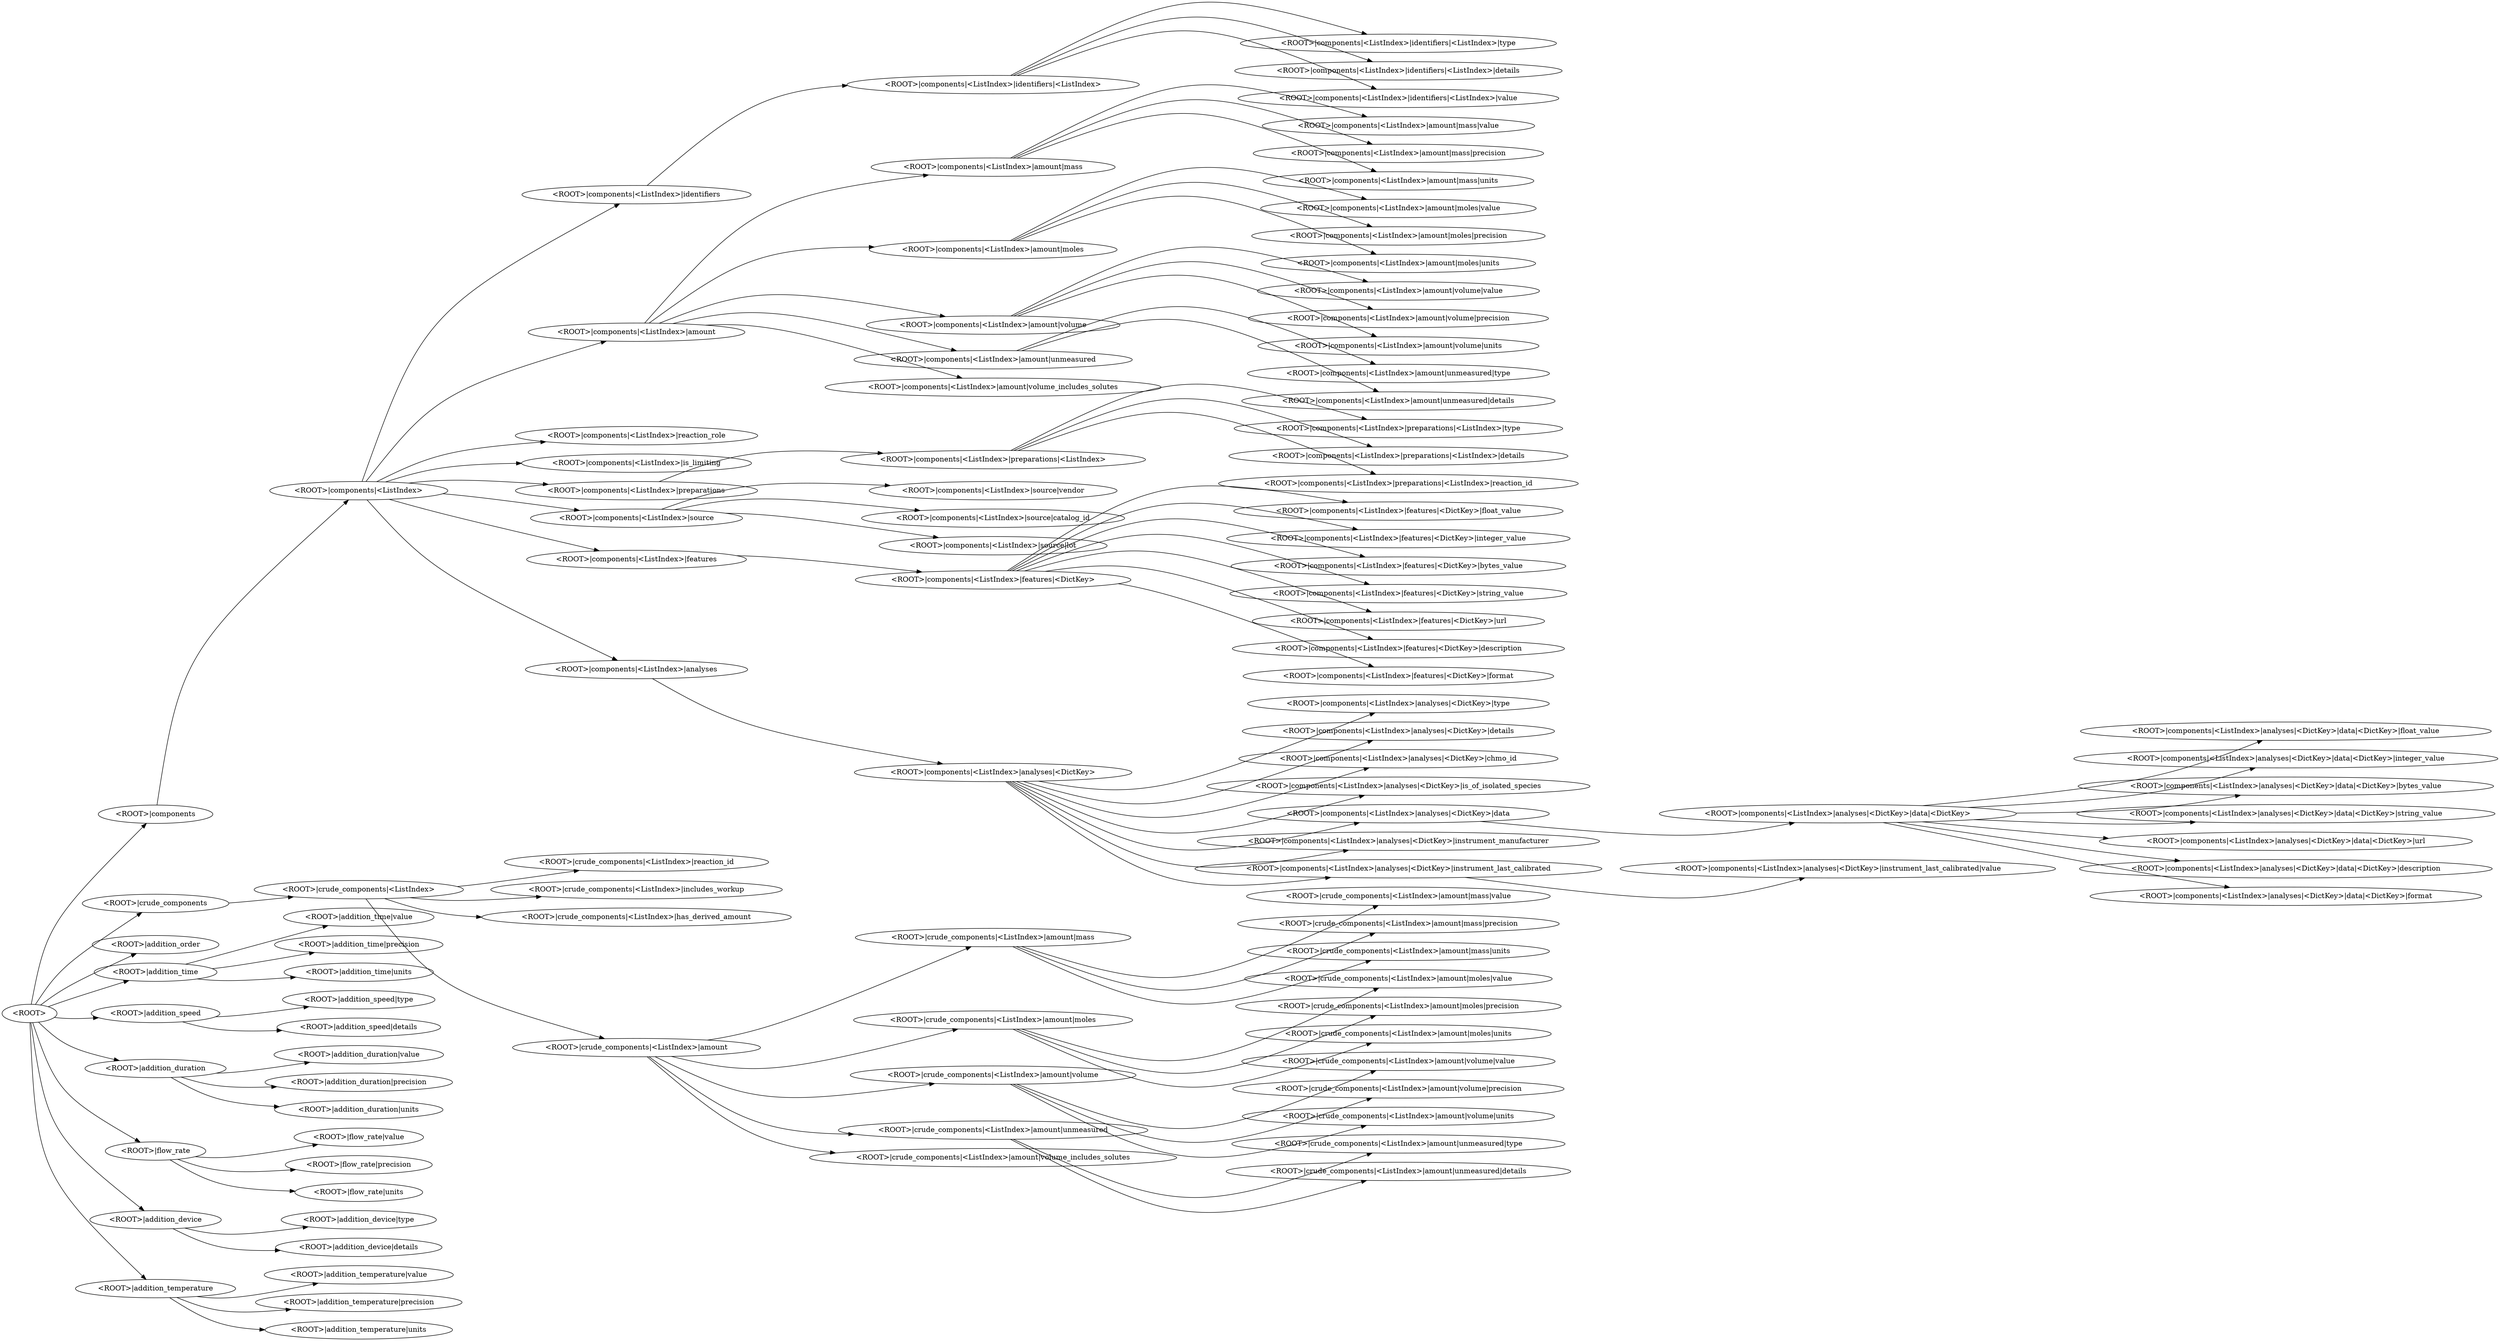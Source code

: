 strict digraph "" {
	graph [rankdir=LR,
		splines=curved
	];
	"<ROOT>"	[mtt_class_string="ord_betterproto.ReactionInput",
		mtt_node_name="<ROOT>",
		mtt_parent=None,
		mtt_relation_to_parent=None,
		mtt_type_hint_string="<class 'ord_betterproto.ReactionInput'>"];
	"<ROOT>|components"	[mtt_class_string="builtins.list",
		mtt_node_name="<ROOT>|components",
		mtt_parent="<ROOT>",
		mtt_relation_to_parent=components,
		mtt_type_hint_string="typing.List[ord_betterproto.Compound]"];
	"<ROOT>" -> "<ROOT>|components";
	"<ROOT>|crude_components"	[mtt_class_string="builtins.list",
		mtt_node_name="<ROOT>|crude_components",
		mtt_parent="<ROOT>",
		mtt_relation_to_parent=crude_components,
		mtt_type_hint_string="typing.List[ord_betterproto.CrudeComponent]"];
	"<ROOT>" -> "<ROOT>|crude_components";
	"<ROOT>|addition_order"	[mtt_class_string="builtins.int",
		mtt_node_name="<ROOT>|addition_order",
		mtt_parent="<ROOT>",
		mtt_relation_to_parent=addition_order,
		mtt_type_hint_string="<class 'int'>"];
	"<ROOT>" -> "<ROOT>|addition_order";
	"<ROOT>|addition_time"	[mtt_class_string="ord_betterproto.Time",
		mtt_node_name="<ROOT>|addition_time",
		mtt_parent="<ROOT>",
		mtt_relation_to_parent=addition_time,
		mtt_type_hint_string="<class 'ord_betterproto.Time'>"];
	"<ROOT>" -> "<ROOT>|addition_time";
	"<ROOT>|addition_speed"	[mtt_class_string="ord_betterproto.ReactionInputAdditionSpeed",
		mtt_node_name="<ROOT>|addition_speed",
		mtt_parent="<ROOT>",
		mtt_relation_to_parent=addition_speed,
		mtt_type_hint_string="<class 'ord_betterproto.ReactionInputAdditionSpeed'>"];
	"<ROOT>" -> "<ROOT>|addition_speed";
	"<ROOT>|addition_duration"	[mtt_class_string="ord_betterproto.Time",
		mtt_node_name="<ROOT>|addition_duration",
		mtt_parent="<ROOT>",
		mtt_relation_to_parent=addition_duration,
		mtt_type_hint_string="<class 'ord_betterproto.Time'>"];
	"<ROOT>" -> "<ROOT>|addition_duration";
	"<ROOT>|flow_rate"	[mtt_class_string="ord_betterproto.FlowRate",
		mtt_node_name="<ROOT>|flow_rate",
		mtt_parent="<ROOT>",
		mtt_relation_to_parent=flow_rate,
		mtt_type_hint_string="<class 'ord_betterproto.FlowRate'>"];
	"<ROOT>" -> "<ROOT>|flow_rate";
	"<ROOT>|addition_device"	[mtt_class_string="ord_betterproto.ReactionInputAdditionDevice",
		mtt_node_name="<ROOT>|addition_device",
		mtt_parent="<ROOT>",
		mtt_relation_to_parent=addition_device,
		mtt_type_hint_string="<class 'ord_betterproto.ReactionInputAdditionDevice'>"];
	"<ROOT>" -> "<ROOT>|addition_device";
	"<ROOT>|addition_temperature"	[mtt_class_string="ord_betterproto.Temperature",
		mtt_node_name="<ROOT>|addition_temperature",
		mtt_parent="<ROOT>",
		mtt_relation_to_parent=addition_temperature,
		mtt_type_hint_string="<class 'ord_betterproto.Temperature'>"];
	"<ROOT>" -> "<ROOT>|addition_temperature";
	"<ROOT>|components|<ListIndex>"	[mtt_class_string="ord_betterproto.Compound",
		mtt_node_name="<ROOT>|components|<ListIndex>",
		mtt_parent="<ROOT>|components",
		mtt_relation_to_parent="<ListIndex>",
		mtt_type_hint_string="<class 'ord_betterproto.Compound'>"];
	"<ROOT>|components" -> "<ROOT>|components|<ListIndex>";
	"<ROOT>|components|<ListIndex>|identifiers"	[mtt_class_string="builtins.list",
		mtt_node_name="<ROOT>|components|<ListIndex>|identifiers",
		mtt_parent="<ROOT>|components|<ListIndex>",
		mtt_relation_to_parent=identifiers,
		mtt_type_hint_string="typing.List[ord_betterproto.CompoundIdentifier]"];
	"<ROOT>|components|<ListIndex>" -> "<ROOT>|components|<ListIndex>|identifiers";
	"<ROOT>|components|<ListIndex>|amount"	[mtt_class_string="ord_betterproto.Amount",
		mtt_node_name="<ROOT>|components|<ListIndex>|amount",
		mtt_parent="<ROOT>|components|<ListIndex>",
		mtt_relation_to_parent=amount,
		mtt_type_hint_string="<class 'ord_betterproto.Amount'>"];
	"<ROOT>|components|<ListIndex>" -> "<ROOT>|components|<ListIndex>|amount";
	"<ROOT>|components|<ListIndex>|reaction_role"	[mtt_class_string="ord_betterproto.ReactionRoleReactionRoleType",
		mtt_node_name="<ROOT>|components|<ListIndex>|reaction_role",
		mtt_parent="<ROOT>|components|<ListIndex>",
		mtt_relation_to_parent=reaction_role,
		mtt_type_hint_string="<enum 'ReactionRoleReactionRoleType'>"];
	"<ROOT>|components|<ListIndex>" -> "<ROOT>|components|<ListIndex>|reaction_role";
	"<ROOT>|components|<ListIndex>|is_limiting"	[mtt_class_string="builtins.bool",
		mtt_node_name="<ROOT>|components|<ListIndex>|is_limiting",
		mtt_parent="<ROOT>|components|<ListIndex>",
		mtt_relation_to_parent=is_limiting,
		mtt_type_hint_string="typing.Optional[bool]"];
	"<ROOT>|components|<ListIndex>" -> "<ROOT>|components|<ListIndex>|is_limiting";
	"<ROOT>|components|<ListIndex>|preparations"	[mtt_class_string="builtins.list",
		mtt_node_name="<ROOT>|components|<ListIndex>|preparations",
		mtt_parent="<ROOT>|components|<ListIndex>",
		mtt_relation_to_parent=preparations,
		mtt_type_hint_string="typing.List[ord_betterproto.CompoundPreparation]"];
	"<ROOT>|components|<ListIndex>" -> "<ROOT>|components|<ListIndex>|preparations";
	"<ROOT>|components|<ListIndex>|source"	[mtt_class_string="ord_betterproto.CompoundSource",
		mtt_node_name="<ROOT>|components|<ListIndex>|source",
		mtt_parent="<ROOT>|components|<ListIndex>",
		mtt_relation_to_parent=source,
		mtt_type_hint_string="<class 'ord_betterproto.CompoundSource'>"];
	"<ROOT>|components|<ListIndex>" -> "<ROOT>|components|<ListIndex>|source";
	"<ROOT>|components|<ListIndex>|features"	[mtt_class_string="builtins.dict",
		mtt_node_name="<ROOT>|components|<ListIndex>|features",
		mtt_parent="<ROOT>|components|<ListIndex>",
		mtt_relation_to_parent=features,
		mtt_type_hint_string="typing.Dict[str, ord_betterproto.Data]"];
	"<ROOT>|components|<ListIndex>" -> "<ROOT>|components|<ListIndex>|features";
	"<ROOT>|components|<ListIndex>|analyses"	[mtt_class_string="builtins.dict",
		mtt_node_name="<ROOT>|components|<ListIndex>|analyses",
		mtt_parent="<ROOT>|components|<ListIndex>",
		mtt_relation_to_parent=analyses,
		mtt_type_hint_string="typing.Dict[str, ord_betterproto.Analysis]"];
	"<ROOT>|components|<ListIndex>" -> "<ROOT>|components|<ListIndex>|analyses";
	"<ROOT>|components|<ListIndex>|identifiers|<ListIndex>"	[mtt_class_string="ord_betterproto.CompoundIdentifier",
		mtt_node_name="<ROOT>|components|<ListIndex>|identifiers|<ListIndex>",
		mtt_parent="<ROOT>|components|<ListIndex>|identifiers",
		mtt_relation_to_parent="<ListIndex>",
		mtt_type_hint_string="<class 'ord_betterproto.CompoundIdentifier'>"];
	"<ROOT>|components|<ListIndex>|identifiers" -> "<ROOT>|components|<ListIndex>|identifiers|<ListIndex>";
	"<ROOT>|components|<ListIndex>|identifiers|<ListIndex>|type"	[mtt_class_string="ord_betterproto.CompoundIdentifierCompoundIdentifierType",
		mtt_node_name="<ROOT>|components|<ListIndex>|identifiers|<ListIndex>|type",
		mtt_parent="<ROOT>|components|<ListIndex>|identifiers|<ListIndex>",
		mtt_relation_to_parent=type,
		mtt_type_hint_string="<enum 'CompoundIdentifierCompoundIdentifierType'>"];
	"<ROOT>|components|<ListIndex>|identifiers|<ListIndex>" -> "<ROOT>|components|<ListIndex>|identifiers|<ListIndex>|type";
	"<ROOT>|components|<ListIndex>|identifiers|<ListIndex>|details"	[mtt_class_string="builtins.str",
		mtt_node_name="<ROOT>|components|<ListIndex>|identifiers|<ListIndex>|details",
		mtt_parent="<ROOT>|components|<ListIndex>|identifiers|<ListIndex>",
		mtt_relation_to_parent=details,
		mtt_type_hint_string="<class 'str'>"];
	"<ROOT>|components|<ListIndex>|identifiers|<ListIndex>" -> "<ROOT>|components|<ListIndex>|identifiers|<ListIndex>|details";
	"<ROOT>|components|<ListIndex>|identifiers|<ListIndex>|value"	[mtt_class_string="builtins.str",
		mtt_node_name="<ROOT>|components|<ListIndex>|identifiers|<ListIndex>|value",
		mtt_parent="<ROOT>|components|<ListIndex>|identifiers|<ListIndex>",
		mtt_relation_to_parent=value,
		mtt_type_hint_string="<class 'str'>"];
	"<ROOT>|components|<ListIndex>|identifiers|<ListIndex>" -> "<ROOT>|components|<ListIndex>|identifiers|<ListIndex>|value";
	"<ROOT>|components|<ListIndex>|amount|mass"	[mtt_class_string="ord_betterproto.Mass",
		mtt_node_name="<ROOT>|components|<ListIndex>|amount|mass",
		mtt_parent="<ROOT>|components|<ListIndex>|amount",
		mtt_relation_to_parent=mass,
		mtt_type_hint_string="<class 'ord_betterproto.Mass'>"];
	"<ROOT>|components|<ListIndex>|amount" -> "<ROOT>|components|<ListIndex>|amount|mass";
	"<ROOT>|components|<ListIndex>|amount|moles"	[mtt_class_string="ord_betterproto.Moles",
		mtt_node_name="<ROOT>|components|<ListIndex>|amount|moles",
		mtt_parent="<ROOT>|components|<ListIndex>|amount",
		mtt_relation_to_parent=moles,
		mtt_type_hint_string="<class 'ord_betterproto.Moles'>"];
	"<ROOT>|components|<ListIndex>|amount" -> "<ROOT>|components|<ListIndex>|amount|moles";
	"<ROOT>|components|<ListIndex>|amount|volume"	[mtt_class_string="ord_betterproto.Volume",
		mtt_node_name="<ROOT>|components|<ListIndex>|amount|volume",
		mtt_parent="<ROOT>|components|<ListIndex>|amount",
		mtt_relation_to_parent=volume,
		mtt_type_hint_string="<class 'ord_betterproto.Volume'>"];
	"<ROOT>|components|<ListIndex>|amount" -> "<ROOT>|components|<ListIndex>|amount|volume";
	"<ROOT>|components|<ListIndex>|amount|unmeasured"	[mtt_class_string="ord_betterproto.UnmeasuredAmount",
		mtt_node_name="<ROOT>|components|<ListIndex>|amount|unmeasured",
		mtt_parent="<ROOT>|components|<ListIndex>|amount",
		mtt_relation_to_parent=unmeasured,
		mtt_type_hint_string="<class 'ord_betterproto.UnmeasuredAmount'>"];
	"<ROOT>|components|<ListIndex>|amount" -> "<ROOT>|components|<ListIndex>|amount|unmeasured";
	"<ROOT>|components|<ListIndex>|amount|volume_includes_solutes"	[mtt_class_string="builtins.bool",
		mtt_node_name="<ROOT>|components|<ListIndex>|amount|volume_includes_solutes",
		mtt_parent="<ROOT>|components|<ListIndex>|amount",
		mtt_relation_to_parent=volume_includes_solutes,
		mtt_type_hint_string="typing.Optional[bool]"];
	"<ROOT>|components|<ListIndex>|amount" -> "<ROOT>|components|<ListIndex>|amount|volume_includes_solutes";
	"<ROOT>|components|<ListIndex>|amount|mass|value"	[mtt_class_string="builtins.float",
		mtt_node_name="<ROOT>|components|<ListIndex>|amount|mass|value",
		mtt_parent="<ROOT>|components|<ListIndex>|amount|mass",
		mtt_relation_to_parent=value,
		mtt_type_hint_string="typing.Optional[float]"];
	"<ROOT>|components|<ListIndex>|amount|mass" -> "<ROOT>|components|<ListIndex>|amount|mass|value";
	"<ROOT>|components|<ListIndex>|amount|mass|precision"	[mtt_class_string="builtins.float",
		mtt_node_name="<ROOT>|components|<ListIndex>|amount|mass|precision",
		mtt_parent="<ROOT>|components|<ListIndex>|amount|mass",
		mtt_relation_to_parent=precision,
		mtt_type_hint_string="typing.Optional[float]"];
	"<ROOT>|components|<ListIndex>|amount|mass" -> "<ROOT>|components|<ListIndex>|amount|mass|precision";
	"<ROOT>|components|<ListIndex>|amount|mass|units"	[mtt_class_string="ord_betterproto.MassMassUnit",
		mtt_node_name="<ROOT>|components|<ListIndex>|amount|mass|units",
		mtt_parent="<ROOT>|components|<ListIndex>|amount|mass",
		mtt_relation_to_parent=units,
		mtt_type_hint_string="<enum 'MassMassUnit'>"];
	"<ROOT>|components|<ListIndex>|amount|mass" -> "<ROOT>|components|<ListIndex>|amount|mass|units";
	"<ROOT>|components|<ListIndex>|amount|moles|value"	[mtt_class_string="builtins.float",
		mtt_node_name="<ROOT>|components|<ListIndex>|amount|moles|value",
		mtt_parent="<ROOT>|components|<ListIndex>|amount|moles",
		mtt_relation_to_parent=value,
		mtt_type_hint_string="typing.Optional[float]"];
	"<ROOT>|components|<ListIndex>|amount|moles" -> "<ROOT>|components|<ListIndex>|amount|moles|value";
	"<ROOT>|components|<ListIndex>|amount|moles|precision"	[mtt_class_string="builtins.float",
		mtt_node_name="<ROOT>|components|<ListIndex>|amount|moles|precision",
		mtt_parent="<ROOT>|components|<ListIndex>|amount|moles",
		mtt_relation_to_parent=precision,
		mtt_type_hint_string="typing.Optional[float]"];
	"<ROOT>|components|<ListIndex>|amount|moles" -> "<ROOT>|components|<ListIndex>|amount|moles|precision";
	"<ROOT>|components|<ListIndex>|amount|moles|units"	[mtt_class_string="ord_betterproto.MolesMolesUnit",
		mtt_node_name="<ROOT>|components|<ListIndex>|amount|moles|units",
		mtt_parent="<ROOT>|components|<ListIndex>|amount|moles",
		mtt_relation_to_parent=units,
		mtt_type_hint_string="<enum 'MolesMolesUnit'>"];
	"<ROOT>|components|<ListIndex>|amount|moles" -> "<ROOT>|components|<ListIndex>|amount|moles|units";
	"<ROOT>|components|<ListIndex>|amount|volume|value"	[mtt_class_string="builtins.float",
		mtt_node_name="<ROOT>|components|<ListIndex>|amount|volume|value",
		mtt_parent="<ROOT>|components|<ListIndex>|amount|volume",
		mtt_relation_to_parent=value,
		mtt_type_hint_string="typing.Optional[float]"];
	"<ROOT>|components|<ListIndex>|amount|volume" -> "<ROOT>|components|<ListIndex>|amount|volume|value";
	"<ROOT>|components|<ListIndex>|amount|volume|precision"	[mtt_class_string="builtins.float",
		mtt_node_name="<ROOT>|components|<ListIndex>|amount|volume|precision",
		mtt_parent="<ROOT>|components|<ListIndex>|amount|volume",
		mtt_relation_to_parent=precision,
		mtt_type_hint_string="typing.Optional[float]"];
	"<ROOT>|components|<ListIndex>|amount|volume" -> "<ROOT>|components|<ListIndex>|amount|volume|precision";
	"<ROOT>|components|<ListIndex>|amount|volume|units"	[mtt_class_string="ord_betterproto.VolumeVolumeUnit",
		mtt_node_name="<ROOT>|components|<ListIndex>|amount|volume|units",
		mtt_parent="<ROOT>|components|<ListIndex>|amount|volume",
		mtt_relation_to_parent=units,
		mtt_type_hint_string="<enum 'VolumeVolumeUnit'>"];
	"<ROOT>|components|<ListIndex>|amount|volume" -> "<ROOT>|components|<ListIndex>|amount|volume|units";
	"<ROOT>|components|<ListIndex>|amount|unmeasured|type"	[mtt_class_string="ord_betterproto.UnmeasuredAmountUnmeasuredAmountType",
		mtt_node_name="<ROOT>|components|<ListIndex>|amount|unmeasured|type",
		mtt_parent="<ROOT>|components|<ListIndex>|amount|unmeasured",
		mtt_relation_to_parent=type,
		mtt_type_hint_string="<enum 'UnmeasuredAmountUnmeasuredAmountType'>"];
	"<ROOT>|components|<ListIndex>|amount|unmeasured" -> "<ROOT>|components|<ListIndex>|amount|unmeasured|type";
	"<ROOT>|components|<ListIndex>|amount|unmeasured|details"	[mtt_class_string="builtins.str",
		mtt_node_name="<ROOT>|components|<ListIndex>|amount|unmeasured|details",
		mtt_parent="<ROOT>|components|<ListIndex>|amount|unmeasured",
		mtt_relation_to_parent=details,
		mtt_type_hint_string="<class 'str'>"];
	"<ROOT>|components|<ListIndex>|amount|unmeasured" -> "<ROOT>|components|<ListIndex>|amount|unmeasured|details";
	"<ROOT>|components|<ListIndex>|preparations|<ListIndex>"	[mtt_class_string="ord_betterproto.CompoundPreparation",
		mtt_node_name="<ROOT>|components|<ListIndex>|preparations|<ListIndex>",
		mtt_parent="<ROOT>|components|<ListIndex>|preparations",
		mtt_relation_to_parent="<ListIndex>",
		mtt_type_hint_string="<class 'ord_betterproto.CompoundPreparation'>"];
	"<ROOT>|components|<ListIndex>|preparations" -> "<ROOT>|components|<ListIndex>|preparations|<ListIndex>";
	"<ROOT>|components|<ListIndex>|preparations|<ListIndex>|type"	[mtt_class_string="ord_betterproto.CompoundPreparationCompoundPreparationType",
		mtt_node_name="<ROOT>|components|<ListIndex>|preparations|<ListIndex>|type",
		mtt_parent="<ROOT>|components|<ListIndex>|preparations|<ListIndex>",
		mtt_relation_to_parent=type,
		mtt_type_hint_string="<enum 'CompoundPreparationCompoundPreparationType'>"];
	"<ROOT>|components|<ListIndex>|preparations|<ListIndex>" -> "<ROOT>|components|<ListIndex>|preparations|<ListIndex>|type";
	"<ROOT>|components|<ListIndex>|preparations|<ListIndex>|details"	[mtt_class_string="builtins.str",
		mtt_node_name="<ROOT>|components|<ListIndex>|preparations|<ListIndex>|details",
		mtt_parent="<ROOT>|components|<ListIndex>|preparations|<ListIndex>",
		mtt_relation_to_parent=details,
		mtt_type_hint_string="<class 'str'>"];
	"<ROOT>|components|<ListIndex>|preparations|<ListIndex>" -> "<ROOT>|components|<ListIndex>|preparations|<ListIndex>|details";
	"<ROOT>|components|<ListIndex>|preparations|<ListIndex>|reaction_id"	[mtt_class_string="builtins.str",
		mtt_node_name="<ROOT>|components|<ListIndex>|preparations|<ListIndex>|reaction_id",
		mtt_parent="<ROOT>|components|<ListIndex>|preparations|<ListIndex>",
		mtt_relation_to_parent=reaction_id,
		mtt_type_hint_string="<class 'str'>"];
	"<ROOT>|components|<ListIndex>|preparations|<ListIndex>" -> "<ROOT>|components|<ListIndex>|preparations|<ListIndex>|reaction_id";
	"<ROOT>|components|<ListIndex>|source|vendor"	[mtt_class_string="builtins.str",
		mtt_node_name="<ROOT>|components|<ListIndex>|source|vendor",
		mtt_parent="<ROOT>|components|<ListIndex>|source",
		mtt_relation_to_parent=vendor,
		mtt_type_hint_string="<class 'str'>"];
	"<ROOT>|components|<ListIndex>|source" -> "<ROOT>|components|<ListIndex>|source|vendor";
	"<ROOT>|components|<ListIndex>|source|catalog_id"	[mtt_class_string="builtins.str",
		mtt_node_name="<ROOT>|components|<ListIndex>|source|catalog_id",
		mtt_parent="<ROOT>|components|<ListIndex>|source",
		mtt_relation_to_parent=catalog_id,
		mtt_type_hint_string="<class 'str'>"];
	"<ROOT>|components|<ListIndex>|source" -> "<ROOT>|components|<ListIndex>|source|catalog_id";
	"<ROOT>|components|<ListIndex>|source|lot"	[mtt_class_string="builtins.str",
		mtt_node_name="<ROOT>|components|<ListIndex>|source|lot",
		mtt_parent="<ROOT>|components|<ListIndex>|source",
		mtt_relation_to_parent=lot,
		mtt_type_hint_string="<class 'str'>"];
	"<ROOT>|components|<ListIndex>|source" -> "<ROOT>|components|<ListIndex>|source|lot";
	"<ROOT>|components|<ListIndex>|features|<DictKey>"	[mtt_class_string="ord_betterproto.Data",
		mtt_node_name="<ROOT>|components|<ListIndex>|features|<DictKey>",
		mtt_parent="<ROOT>|components|<ListIndex>|features",
		mtt_relation_to_parent="<DictKey>",
		mtt_type_hint_string="<class 'ord_betterproto.Data'>"];
	"<ROOT>|components|<ListIndex>|features" -> "<ROOT>|components|<ListIndex>|features|<DictKey>";
	"<ROOT>|components|<ListIndex>|features|<DictKey>|float_value"	[mtt_class_string="builtins.float",
		mtt_node_name="<ROOT>|components|<ListIndex>|features|<DictKey>|float_value",
		mtt_parent="<ROOT>|components|<ListIndex>|features|<DictKey>",
		mtt_relation_to_parent=float_value,
		mtt_type_hint_string="<class 'float'>"];
	"<ROOT>|components|<ListIndex>|features|<DictKey>" -> "<ROOT>|components|<ListIndex>|features|<DictKey>|float_value";
	"<ROOT>|components|<ListIndex>|features|<DictKey>|integer_value"	[mtt_class_string="builtins.int",
		mtt_node_name="<ROOT>|components|<ListIndex>|features|<DictKey>|integer_value",
		mtt_parent="<ROOT>|components|<ListIndex>|features|<DictKey>",
		mtt_relation_to_parent=integer_value,
		mtt_type_hint_string="<class 'int'>"];
	"<ROOT>|components|<ListIndex>|features|<DictKey>" -> "<ROOT>|components|<ListIndex>|features|<DictKey>|integer_value";
	"<ROOT>|components|<ListIndex>|features|<DictKey>|bytes_value"	[mtt_class_string="builtins.bytes",
		mtt_node_name="<ROOT>|components|<ListIndex>|features|<DictKey>|bytes_value",
		mtt_parent="<ROOT>|components|<ListIndex>|features|<DictKey>",
		mtt_relation_to_parent=bytes_value,
		mtt_type_hint_string="<class 'bytes'>"];
	"<ROOT>|components|<ListIndex>|features|<DictKey>" -> "<ROOT>|components|<ListIndex>|features|<DictKey>|bytes_value";
	"<ROOT>|components|<ListIndex>|features|<DictKey>|string_value"	[mtt_class_string="builtins.str",
		mtt_node_name="<ROOT>|components|<ListIndex>|features|<DictKey>|string_value",
		mtt_parent="<ROOT>|components|<ListIndex>|features|<DictKey>",
		mtt_relation_to_parent=string_value,
		mtt_type_hint_string="<class 'str'>"];
	"<ROOT>|components|<ListIndex>|features|<DictKey>" -> "<ROOT>|components|<ListIndex>|features|<DictKey>|string_value";
	"<ROOT>|components|<ListIndex>|features|<DictKey>|url"	[mtt_class_string="builtins.str",
		mtt_node_name="<ROOT>|components|<ListIndex>|features|<DictKey>|url",
		mtt_parent="<ROOT>|components|<ListIndex>|features|<DictKey>",
		mtt_relation_to_parent=url,
		mtt_type_hint_string="<class 'str'>"];
	"<ROOT>|components|<ListIndex>|features|<DictKey>" -> "<ROOT>|components|<ListIndex>|features|<DictKey>|url";
	"<ROOT>|components|<ListIndex>|features|<DictKey>|description"	[mtt_class_string="builtins.str",
		mtt_node_name="<ROOT>|components|<ListIndex>|features|<DictKey>|description",
		mtt_parent="<ROOT>|components|<ListIndex>|features|<DictKey>",
		mtt_relation_to_parent=description,
		mtt_type_hint_string="<class 'str'>"];
	"<ROOT>|components|<ListIndex>|features|<DictKey>" -> "<ROOT>|components|<ListIndex>|features|<DictKey>|description";
	"<ROOT>|components|<ListIndex>|features|<DictKey>|format"	[mtt_class_string="builtins.str",
		mtt_node_name="<ROOT>|components|<ListIndex>|features|<DictKey>|format",
		mtt_parent="<ROOT>|components|<ListIndex>|features|<DictKey>",
		mtt_relation_to_parent=format,
		mtt_type_hint_string="<class 'str'>"];
	"<ROOT>|components|<ListIndex>|features|<DictKey>" -> "<ROOT>|components|<ListIndex>|features|<DictKey>|format";
	"<ROOT>|components|<ListIndex>|analyses|<DictKey>"	[mtt_class_string="ord_betterproto.Analysis",
		mtt_node_name="<ROOT>|components|<ListIndex>|analyses|<DictKey>",
		mtt_parent="<ROOT>|components|<ListIndex>|analyses",
		mtt_relation_to_parent="<DictKey>",
		mtt_type_hint_string="<class 'ord_betterproto.Analysis'>"];
	"<ROOT>|components|<ListIndex>|analyses" -> "<ROOT>|components|<ListIndex>|analyses|<DictKey>";
	"<ROOT>|components|<ListIndex>|analyses|<DictKey>|type"	[mtt_class_string="ord_betterproto.AnalysisAnalysisType",
		mtt_node_name="<ROOT>|components|<ListIndex>|analyses|<DictKey>|type",
		mtt_parent="<ROOT>|components|<ListIndex>|analyses|<DictKey>",
		mtt_relation_to_parent=type,
		mtt_type_hint_string="<enum 'AnalysisAnalysisType'>"];
	"<ROOT>|components|<ListIndex>|analyses|<DictKey>" -> "<ROOT>|components|<ListIndex>|analyses|<DictKey>|type";
	"<ROOT>|components|<ListIndex>|analyses|<DictKey>|details"	[mtt_class_string="builtins.str",
		mtt_node_name="<ROOT>|components|<ListIndex>|analyses|<DictKey>|details",
		mtt_parent="<ROOT>|components|<ListIndex>|analyses|<DictKey>",
		mtt_relation_to_parent=details,
		mtt_type_hint_string="<class 'str'>"];
	"<ROOT>|components|<ListIndex>|analyses|<DictKey>" -> "<ROOT>|components|<ListIndex>|analyses|<DictKey>|details";
	"<ROOT>|components|<ListIndex>|analyses|<DictKey>|chmo_id"	[mtt_class_string="builtins.int",
		mtt_node_name="<ROOT>|components|<ListIndex>|analyses|<DictKey>|chmo_id",
		mtt_parent="<ROOT>|components|<ListIndex>|analyses|<DictKey>",
		mtt_relation_to_parent=chmo_id,
		mtt_type_hint_string="<class 'int'>"];
	"<ROOT>|components|<ListIndex>|analyses|<DictKey>" -> "<ROOT>|components|<ListIndex>|analyses|<DictKey>|chmo_id";
	"<ROOT>|components|<ListIndex>|analyses|<DictKey>|is_of_isolated_species"	[mtt_class_string="builtins.bool",
		mtt_node_name="<ROOT>|components|<ListIndex>|analyses|<DictKey>|is_of_isolated_species",
		mtt_parent="<ROOT>|components|<ListIndex>|analyses|<DictKey>",
		mtt_relation_to_parent=is_of_isolated_species,
		mtt_type_hint_string="typing.Optional[bool]"];
	"<ROOT>|components|<ListIndex>|analyses|<DictKey>" -> "<ROOT>|components|<ListIndex>|analyses|<DictKey>|is_of_isolated_species";
	"<ROOT>|components|<ListIndex>|analyses|<DictKey>|data"	[mtt_class_string="builtins.dict",
		mtt_node_name="<ROOT>|components|<ListIndex>|analyses|<DictKey>|data",
		mtt_parent="<ROOT>|components|<ListIndex>|analyses|<DictKey>",
		mtt_relation_to_parent=data,
		mtt_type_hint_string="typing.Dict[str, ord_betterproto.Data]"];
	"<ROOT>|components|<ListIndex>|analyses|<DictKey>" -> "<ROOT>|components|<ListIndex>|analyses|<DictKey>|data";
	"<ROOT>|components|<ListIndex>|analyses|<DictKey>|instrument_manufacturer"	[mtt_class_string="builtins.str",
		mtt_node_name="<ROOT>|components|<ListIndex>|analyses|<DictKey>|instrument_manufacturer",
		mtt_parent="<ROOT>|components|<ListIndex>|analyses|<DictKey>",
		mtt_relation_to_parent=instrument_manufacturer,
		mtt_type_hint_string="<class 'str'>"];
	"<ROOT>|components|<ListIndex>|analyses|<DictKey>" -> "<ROOT>|components|<ListIndex>|analyses|<DictKey>|instrument_manufacturer";
	"<ROOT>|components|<ListIndex>|analyses|<DictKey>|instrument_last_calibrated"	[mtt_class_string="ord_betterproto.DateTime",
		mtt_node_name="<ROOT>|components|<ListIndex>|analyses|<DictKey>|instrument_last_calibrated",
		mtt_parent="<ROOT>|components|<ListIndex>|analyses|<DictKey>",
		mtt_relation_to_parent=instrument_last_calibrated,
		mtt_type_hint_string="<class 'ord_betterproto.DateTime'>"];
	"<ROOT>|components|<ListIndex>|analyses|<DictKey>" -> "<ROOT>|components|<ListIndex>|analyses|<DictKey>|instrument_last_calibrated";
	"<ROOT>|components|<ListIndex>|analyses|<DictKey>|data|<DictKey>"	[mtt_class_string="ord_betterproto.Data",
		mtt_node_name="<ROOT>|components|<ListIndex>|analyses|<DictKey>|data|<DictKey>",
		mtt_parent="<ROOT>|components|<ListIndex>|analyses|<DictKey>|data",
		mtt_relation_to_parent="<DictKey>",
		mtt_type_hint_string="<class 'ord_betterproto.Data'>"];
	"<ROOT>|components|<ListIndex>|analyses|<DictKey>|data" -> "<ROOT>|components|<ListIndex>|analyses|<DictKey>|data|<DictKey>";
	"<ROOT>|components|<ListIndex>|analyses|<DictKey>|data|<DictKey>|float_value"	[mtt_class_string="builtins.float",
		mtt_node_name="<ROOT>|components|<ListIndex>|analyses|<DictKey>|data|<DictKey>|float_value",
		mtt_parent="<ROOT>|components|<ListIndex>|analyses|<DictKey>|data|<DictKey>",
		mtt_relation_to_parent=float_value,
		mtt_type_hint_string="<class 'float'>"];
	"<ROOT>|components|<ListIndex>|analyses|<DictKey>|data|<DictKey>" -> "<ROOT>|components|<ListIndex>|analyses|<DictKey>|data|<DictKey>|float_value";
	"<ROOT>|components|<ListIndex>|analyses|<DictKey>|data|<DictKey>|integer_value"	[mtt_class_string="builtins.int",
		mtt_node_name="<ROOT>|components|<ListIndex>|analyses|<DictKey>|data|<DictKey>|integer_value",
		mtt_parent="<ROOT>|components|<ListIndex>|analyses|<DictKey>|data|<DictKey>",
		mtt_relation_to_parent=integer_value,
		mtt_type_hint_string="<class 'int'>"];
	"<ROOT>|components|<ListIndex>|analyses|<DictKey>|data|<DictKey>" -> "<ROOT>|components|<ListIndex>|analyses|<DictKey>|data|<DictKey>|integer_value";
	"<ROOT>|components|<ListIndex>|analyses|<DictKey>|data|<DictKey>|bytes_value"	[mtt_class_string="builtins.bytes",
		mtt_node_name="<ROOT>|components|<ListIndex>|analyses|<DictKey>|data|<DictKey>|bytes_value",
		mtt_parent="<ROOT>|components|<ListIndex>|analyses|<DictKey>|data|<DictKey>",
		mtt_relation_to_parent=bytes_value,
		mtt_type_hint_string="<class 'bytes'>"];
	"<ROOT>|components|<ListIndex>|analyses|<DictKey>|data|<DictKey>" -> "<ROOT>|components|<ListIndex>|analyses|<DictKey>|data|<DictKey>|bytes_value";
	"<ROOT>|components|<ListIndex>|analyses|<DictKey>|data|<DictKey>|string_value"	[mtt_class_string="builtins.str",
		mtt_node_name="<ROOT>|components|<ListIndex>|analyses|<DictKey>|data|<DictKey>|string_value",
		mtt_parent="<ROOT>|components|<ListIndex>|analyses|<DictKey>|data|<DictKey>",
		mtt_relation_to_parent=string_value,
		mtt_type_hint_string="<class 'str'>"];
	"<ROOT>|components|<ListIndex>|analyses|<DictKey>|data|<DictKey>" -> "<ROOT>|components|<ListIndex>|analyses|<DictKey>|data|<DictKey>|string_value";
	"<ROOT>|components|<ListIndex>|analyses|<DictKey>|data|<DictKey>|url"	[mtt_class_string="builtins.str",
		mtt_node_name="<ROOT>|components|<ListIndex>|analyses|<DictKey>|data|<DictKey>|url",
		mtt_parent="<ROOT>|components|<ListIndex>|analyses|<DictKey>|data|<DictKey>",
		mtt_relation_to_parent=url,
		mtt_type_hint_string="<class 'str'>"];
	"<ROOT>|components|<ListIndex>|analyses|<DictKey>|data|<DictKey>" -> "<ROOT>|components|<ListIndex>|analyses|<DictKey>|data|<DictKey>|url";
	"<ROOT>|components|<ListIndex>|analyses|<DictKey>|data|<DictKey>|description"	[mtt_class_string="builtins.str",
		mtt_node_name="<ROOT>|components|<ListIndex>|analyses|<DictKey>|data|<DictKey>|description",
		mtt_parent="<ROOT>|components|<ListIndex>|analyses|<DictKey>|data|<DictKey>",
		mtt_relation_to_parent=description,
		mtt_type_hint_string="<class 'str'>"];
	"<ROOT>|components|<ListIndex>|analyses|<DictKey>|data|<DictKey>" -> "<ROOT>|components|<ListIndex>|analyses|<DictKey>|data|<DictKey>|description";
	"<ROOT>|components|<ListIndex>|analyses|<DictKey>|data|<DictKey>|format"	[mtt_class_string="builtins.str",
		mtt_node_name="<ROOT>|components|<ListIndex>|analyses|<DictKey>|data|<DictKey>|format",
		mtt_parent="<ROOT>|components|<ListIndex>|analyses|<DictKey>|data|<DictKey>",
		mtt_relation_to_parent=format,
		mtt_type_hint_string="<class 'str'>"];
	"<ROOT>|components|<ListIndex>|analyses|<DictKey>|data|<DictKey>" -> "<ROOT>|components|<ListIndex>|analyses|<DictKey>|data|<DictKey>|format";
	"<ROOT>|components|<ListIndex>|analyses|<DictKey>|instrument_last_calibrated|value"	[mtt_class_string="builtins.str",
		mtt_node_name="<ROOT>|components|<ListIndex>|analyses|<DictKey>|instrument_last_calibrated|value",
		mtt_parent="<ROOT>|components|<ListIndex>|analyses|<DictKey>|instrument_last_calibrated",
		mtt_relation_to_parent=value,
		mtt_type_hint_string="<class 'str'>"];
	"<ROOT>|components|<ListIndex>|analyses|<DictKey>|instrument_last_calibrated" -> "<ROOT>|components|<ListIndex>|analyses|<DictKey>|instrument_last_calibrated|value";
	"<ROOT>|crude_components|<ListIndex>"	[mtt_class_string="ord_betterproto.CrudeComponent",
		mtt_node_name="<ROOT>|crude_components|<ListIndex>",
		mtt_parent="<ROOT>|crude_components",
		mtt_relation_to_parent="<ListIndex>",
		mtt_type_hint_string="<class 'ord_betterproto.CrudeComponent'>"];
	"<ROOT>|crude_components" -> "<ROOT>|crude_components|<ListIndex>";
	"<ROOT>|crude_components|<ListIndex>|reaction_id"	[mtt_class_string="builtins.str",
		mtt_node_name="<ROOT>|crude_components|<ListIndex>|reaction_id",
		mtt_parent="<ROOT>|crude_components|<ListIndex>",
		mtt_relation_to_parent=reaction_id,
		mtt_type_hint_string="<class 'str'>"];
	"<ROOT>|crude_components|<ListIndex>" -> "<ROOT>|crude_components|<ListIndex>|reaction_id";
	"<ROOT>|crude_components|<ListIndex>|includes_workup"	[mtt_class_string="builtins.bool",
		mtt_node_name="<ROOT>|crude_components|<ListIndex>|includes_workup",
		mtt_parent="<ROOT>|crude_components|<ListIndex>",
		mtt_relation_to_parent=includes_workup,
		mtt_type_hint_string="typing.Optional[bool]"];
	"<ROOT>|crude_components|<ListIndex>" -> "<ROOT>|crude_components|<ListIndex>|includes_workup";
	"<ROOT>|crude_components|<ListIndex>|has_derived_amount"	[mtt_class_string="builtins.bool",
		mtt_node_name="<ROOT>|crude_components|<ListIndex>|has_derived_amount",
		mtt_parent="<ROOT>|crude_components|<ListIndex>",
		mtt_relation_to_parent=has_derived_amount,
		mtt_type_hint_string="typing.Optional[bool]"];
	"<ROOT>|crude_components|<ListIndex>" -> "<ROOT>|crude_components|<ListIndex>|has_derived_amount";
	"<ROOT>|crude_components|<ListIndex>|amount"	[mtt_class_string="ord_betterproto.Amount",
		mtt_node_name="<ROOT>|crude_components|<ListIndex>|amount",
		mtt_parent="<ROOT>|crude_components|<ListIndex>",
		mtt_relation_to_parent=amount,
		mtt_type_hint_string="<class 'ord_betterproto.Amount'>"];
	"<ROOT>|crude_components|<ListIndex>" -> "<ROOT>|crude_components|<ListIndex>|amount";
	"<ROOT>|crude_components|<ListIndex>|amount|mass"	[mtt_class_string="ord_betterproto.Mass",
		mtt_node_name="<ROOT>|crude_components|<ListIndex>|amount|mass",
		mtt_parent="<ROOT>|crude_components|<ListIndex>|amount",
		mtt_relation_to_parent=mass,
		mtt_type_hint_string="<class 'ord_betterproto.Mass'>"];
	"<ROOT>|crude_components|<ListIndex>|amount" -> "<ROOT>|crude_components|<ListIndex>|amount|mass";
	"<ROOT>|crude_components|<ListIndex>|amount|moles"	[mtt_class_string="ord_betterproto.Moles",
		mtt_node_name="<ROOT>|crude_components|<ListIndex>|amount|moles",
		mtt_parent="<ROOT>|crude_components|<ListIndex>|amount",
		mtt_relation_to_parent=moles,
		mtt_type_hint_string="<class 'ord_betterproto.Moles'>"];
	"<ROOT>|crude_components|<ListIndex>|amount" -> "<ROOT>|crude_components|<ListIndex>|amount|moles";
	"<ROOT>|crude_components|<ListIndex>|amount|volume"	[mtt_class_string="ord_betterproto.Volume",
		mtt_node_name="<ROOT>|crude_components|<ListIndex>|amount|volume",
		mtt_parent="<ROOT>|crude_components|<ListIndex>|amount",
		mtt_relation_to_parent=volume,
		mtt_type_hint_string="<class 'ord_betterproto.Volume'>"];
	"<ROOT>|crude_components|<ListIndex>|amount" -> "<ROOT>|crude_components|<ListIndex>|amount|volume";
	"<ROOT>|crude_components|<ListIndex>|amount|unmeasured"	[mtt_class_string="ord_betterproto.UnmeasuredAmount",
		mtt_node_name="<ROOT>|crude_components|<ListIndex>|amount|unmeasured",
		mtt_parent="<ROOT>|crude_components|<ListIndex>|amount",
		mtt_relation_to_parent=unmeasured,
		mtt_type_hint_string="<class 'ord_betterproto.UnmeasuredAmount'>"];
	"<ROOT>|crude_components|<ListIndex>|amount" -> "<ROOT>|crude_components|<ListIndex>|amount|unmeasured";
	"<ROOT>|crude_components|<ListIndex>|amount|volume_includes_solutes"	[mtt_class_string="builtins.bool",
		mtt_node_name="<ROOT>|crude_components|<ListIndex>|amount|volume_includes_solutes",
		mtt_parent="<ROOT>|crude_components|<ListIndex>|amount",
		mtt_relation_to_parent=volume_includes_solutes,
		mtt_type_hint_string="typing.Optional[bool]"];
	"<ROOT>|crude_components|<ListIndex>|amount" -> "<ROOT>|crude_components|<ListIndex>|amount|volume_includes_solutes";
	"<ROOT>|crude_components|<ListIndex>|amount|mass|value"	[mtt_class_string="builtins.float",
		mtt_node_name="<ROOT>|crude_components|<ListIndex>|amount|mass|value",
		mtt_parent="<ROOT>|crude_components|<ListIndex>|amount|mass",
		mtt_relation_to_parent=value,
		mtt_type_hint_string="typing.Optional[float]"];
	"<ROOT>|crude_components|<ListIndex>|amount|mass" -> "<ROOT>|crude_components|<ListIndex>|amount|mass|value";
	"<ROOT>|crude_components|<ListIndex>|amount|mass|precision"	[mtt_class_string="builtins.float",
		mtt_node_name="<ROOT>|crude_components|<ListIndex>|amount|mass|precision",
		mtt_parent="<ROOT>|crude_components|<ListIndex>|amount|mass",
		mtt_relation_to_parent=precision,
		mtt_type_hint_string="typing.Optional[float]"];
	"<ROOT>|crude_components|<ListIndex>|amount|mass" -> "<ROOT>|crude_components|<ListIndex>|amount|mass|precision";
	"<ROOT>|crude_components|<ListIndex>|amount|mass|units"	[mtt_class_string="ord_betterproto.MassMassUnit",
		mtt_node_name="<ROOT>|crude_components|<ListIndex>|amount|mass|units",
		mtt_parent="<ROOT>|crude_components|<ListIndex>|amount|mass",
		mtt_relation_to_parent=units,
		mtt_type_hint_string="<enum 'MassMassUnit'>"];
	"<ROOT>|crude_components|<ListIndex>|amount|mass" -> "<ROOT>|crude_components|<ListIndex>|amount|mass|units";
	"<ROOT>|crude_components|<ListIndex>|amount|moles|value"	[mtt_class_string="builtins.float",
		mtt_node_name="<ROOT>|crude_components|<ListIndex>|amount|moles|value",
		mtt_parent="<ROOT>|crude_components|<ListIndex>|amount|moles",
		mtt_relation_to_parent=value,
		mtt_type_hint_string="typing.Optional[float]"];
	"<ROOT>|crude_components|<ListIndex>|amount|moles" -> "<ROOT>|crude_components|<ListIndex>|amount|moles|value";
	"<ROOT>|crude_components|<ListIndex>|amount|moles|precision"	[mtt_class_string="builtins.float",
		mtt_node_name="<ROOT>|crude_components|<ListIndex>|amount|moles|precision",
		mtt_parent="<ROOT>|crude_components|<ListIndex>|amount|moles",
		mtt_relation_to_parent=precision,
		mtt_type_hint_string="typing.Optional[float]"];
	"<ROOT>|crude_components|<ListIndex>|amount|moles" -> "<ROOT>|crude_components|<ListIndex>|amount|moles|precision";
	"<ROOT>|crude_components|<ListIndex>|amount|moles|units"	[mtt_class_string="ord_betterproto.MolesMolesUnit",
		mtt_node_name="<ROOT>|crude_components|<ListIndex>|amount|moles|units",
		mtt_parent="<ROOT>|crude_components|<ListIndex>|amount|moles",
		mtt_relation_to_parent=units,
		mtt_type_hint_string="<enum 'MolesMolesUnit'>"];
	"<ROOT>|crude_components|<ListIndex>|amount|moles" -> "<ROOT>|crude_components|<ListIndex>|amount|moles|units";
	"<ROOT>|crude_components|<ListIndex>|amount|volume|value"	[mtt_class_string="builtins.float",
		mtt_node_name="<ROOT>|crude_components|<ListIndex>|amount|volume|value",
		mtt_parent="<ROOT>|crude_components|<ListIndex>|amount|volume",
		mtt_relation_to_parent=value,
		mtt_type_hint_string="typing.Optional[float]"];
	"<ROOT>|crude_components|<ListIndex>|amount|volume" -> "<ROOT>|crude_components|<ListIndex>|amount|volume|value";
	"<ROOT>|crude_components|<ListIndex>|amount|volume|precision"	[mtt_class_string="builtins.float",
		mtt_node_name="<ROOT>|crude_components|<ListIndex>|amount|volume|precision",
		mtt_parent="<ROOT>|crude_components|<ListIndex>|amount|volume",
		mtt_relation_to_parent=precision,
		mtt_type_hint_string="typing.Optional[float]"];
	"<ROOT>|crude_components|<ListIndex>|amount|volume" -> "<ROOT>|crude_components|<ListIndex>|amount|volume|precision";
	"<ROOT>|crude_components|<ListIndex>|amount|volume|units"	[mtt_class_string="ord_betterproto.VolumeVolumeUnit",
		mtt_node_name="<ROOT>|crude_components|<ListIndex>|amount|volume|units",
		mtt_parent="<ROOT>|crude_components|<ListIndex>|amount|volume",
		mtt_relation_to_parent=units,
		mtt_type_hint_string="<enum 'VolumeVolumeUnit'>"];
	"<ROOT>|crude_components|<ListIndex>|amount|volume" -> "<ROOT>|crude_components|<ListIndex>|amount|volume|units";
	"<ROOT>|crude_components|<ListIndex>|amount|unmeasured|type"	[mtt_class_string="ord_betterproto.UnmeasuredAmountUnmeasuredAmountType",
		mtt_node_name="<ROOT>|crude_components|<ListIndex>|amount|unmeasured|type",
		mtt_parent="<ROOT>|crude_components|<ListIndex>|amount|unmeasured",
		mtt_relation_to_parent=type,
		mtt_type_hint_string="<enum 'UnmeasuredAmountUnmeasuredAmountType'>"];
	"<ROOT>|crude_components|<ListIndex>|amount|unmeasured" -> "<ROOT>|crude_components|<ListIndex>|amount|unmeasured|type";
	"<ROOT>|crude_components|<ListIndex>|amount|unmeasured|details"	[mtt_class_string="builtins.str",
		mtt_node_name="<ROOT>|crude_components|<ListIndex>|amount|unmeasured|details",
		mtt_parent="<ROOT>|crude_components|<ListIndex>|amount|unmeasured",
		mtt_relation_to_parent=details,
		mtt_type_hint_string="<class 'str'>"];
	"<ROOT>|crude_components|<ListIndex>|amount|unmeasured" -> "<ROOT>|crude_components|<ListIndex>|amount|unmeasured|details";
	"<ROOT>|addition_time|value"	[mtt_class_string="builtins.float",
		mtt_node_name="<ROOT>|addition_time|value",
		mtt_parent="<ROOT>|addition_time",
		mtt_relation_to_parent=value,
		mtt_type_hint_string="typing.Optional[float]"];
	"<ROOT>|addition_time" -> "<ROOT>|addition_time|value";
	"<ROOT>|addition_time|precision"	[mtt_class_string="builtins.float",
		mtt_node_name="<ROOT>|addition_time|precision",
		mtt_parent="<ROOT>|addition_time",
		mtt_relation_to_parent=precision,
		mtt_type_hint_string="typing.Optional[float]"];
	"<ROOT>|addition_time" -> "<ROOT>|addition_time|precision";
	"<ROOT>|addition_time|units"	[mtt_class_string="ord_betterproto.TimeTimeUnit",
		mtt_node_name="<ROOT>|addition_time|units",
		mtt_parent="<ROOT>|addition_time",
		mtt_relation_to_parent=units,
		mtt_type_hint_string="<enum 'TimeTimeUnit'>"];
	"<ROOT>|addition_time" -> "<ROOT>|addition_time|units";
	"<ROOT>|addition_speed|type"	[mtt_class_string="ord_betterproto.ReactionInputAdditionSpeedAdditionSpeedType",
		mtt_node_name="<ROOT>|addition_speed|type",
		mtt_parent="<ROOT>|addition_speed",
		mtt_relation_to_parent=type,
		mtt_type_hint_string="<enum 'ReactionInputAdditionSpeedAdditionSpeedType'>"];
	"<ROOT>|addition_speed" -> "<ROOT>|addition_speed|type";
	"<ROOT>|addition_speed|details"	[mtt_class_string="builtins.str",
		mtt_node_name="<ROOT>|addition_speed|details",
		mtt_parent="<ROOT>|addition_speed",
		mtt_relation_to_parent=details,
		mtt_type_hint_string="<class 'str'>"];
	"<ROOT>|addition_speed" -> "<ROOT>|addition_speed|details";
	"<ROOT>|addition_duration|value"	[mtt_class_string="builtins.float",
		mtt_node_name="<ROOT>|addition_duration|value",
		mtt_parent="<ROOT>|addition_duration",
		mtt_relation_to_parent=value,
		mtt_type_hint_string="typing.Optional[float]"];
	"<ROOT>|addition_duration" -> "<ROOT>|addition_duration|value";
	"<ROOT>|addition_duration|precision"	[mtt_class_string="builtins.float",
		mtt_node_name="<ROOT>|addition_duration|precision",
		mtt_parent="<ROOT>|addition_duration",
		mtt_relation_to_parent=precision,
		mtt_type_hint_string="typing.Optional[float]"];
	"<ROOT>|addition_duration" -> "<ROOT>|addition_duration|precision";
	"<ROOT>|addition_duration|units"	[mtt_class_string="ord_betterproto.TimeTimeUnit",
		mtt_node_name="<ROOT>|addition_duration|units",
		mtt_parent="<ROOT>|addition_duration",
		mtt_relation_to_parent=units,
		mtt_type_hint_string="<enum 'TimeTimeUnit'>"];
	"<ROOT>|addition_duration" -> "<ROOT>|addition_duration|units";
	"<ROOT>|flow_rate|value"	[mtt_class_string="builtins.float",
		mtt_node_name="<ROOT>|flow_rate|value",
		mtt_parent="<ROOT>|flow_rate",
		mtt_relation_to_parent=value,
		mtt_type_hint_string="typing.Optional[float]"];
	"<ROOT>|flow_rate" -> "<ROOT>|flow_rate|value";
	"<ROOT>|flow_rate|precision"	[mtt_class_string="builtins.float",
		mtt_node_name="<ROOT>|flow_rate|precision",
		mtt_parent="<ROOT>|flow_rate",
		mtt_relation_to_parent=precision,
		mtt_type_hint_string="typing.Optional[float]"];
	"<ROOT>|flow_rate" -> "<ROOT>|flow_rate|precision";
	"<ROOT>|flow_rate|units"	[mtt_class_string="ord_betterproto.FlowRateFlowRateUnit",
		mtt_node_name="<ROOT>|flow_rate|units",
		mtt_parent="<ROOT>|flow_rate",
		mtt_relation_to_parent=units,
		mtt_type_hint_string="<enum 'FlowRateFlowRateUnit'>"];
	"<ROOT>|flow_rate" -> "<ROOT>|flow_rate|units";
	"<ROOT>|addition_device|type"	[mtt_class_string="ord_betterproto.ReactionInputAdditionDeviceAdditionDeviceType",
		mtt_node_name="<ROOT>|addition_device|type",
		mtt_parent="<ROOT>|addition_device",
		mtt_relation_to_parent=type,
		mtt_type_hint_string="<enum 'ReactionInputAdditionDeviceAdditionDeviceType'>"];
	"<ROOT>|addition_device" -> "<ROOT>|addition_device|type";
	"<ROOT>|addition_device|details"	[mtt_class_string="builtins.str",
		mtt_node_name="<ROOT>|addition_device|details",
		mtt_parent="<ROOT>|addition_device",
		mtt_relation_to_parent=details,
		mtt_type_hint_string="<class 'str'>"];
	"<ROOT>|addition_device" -> "<ROOT>|addition_device|details";
	"<ROOT>|addition_temperature|value"	[mtt_class_string="builtins.float",
		mtt_node_name="<ROOT>|addition_temperature|value",
		mtt_parent="<ROOT>|addition_temperature",
		mtt_relation_to_parent=value,
		mtt_type_hint_string="typing.Optional[float]"];
	"<ROOT>|addition_temperature" -> "<ROOT>|addition_temperature|value";
	"<ROOT>|addition_temperature|precision"	[mtt_class_string="builtins.float",
		mtt_node_name="<ROOT>|addition_temperature|precision",
		mtt_parent="<ROOT>|addition_temperature",
		mtt_relation_to_parent=precision,
		mtt_type_hint_string="typing.Optional[float]"];
	"<ROOT>|addition_temperature" -> "<ROOT>|addition_temperature|precision";
	"<ROOT>|addition_temperature|units"	[mtt_class_string="ord_betterproto.TemperatureTemperatureUnit",
		mtt_node_name="<ROOT>|addition_temperature|units",
		mtt_parent="<ROOT>|addition_temperature",
		mtt_relation_to_parent=units,
		mtt_type_hint_string="<enum 'TemperatureTemperatureUnit'>"];
	"<ROOT>|addition_temperature" -> "<ROOT>|addition_temperature|units";
}
